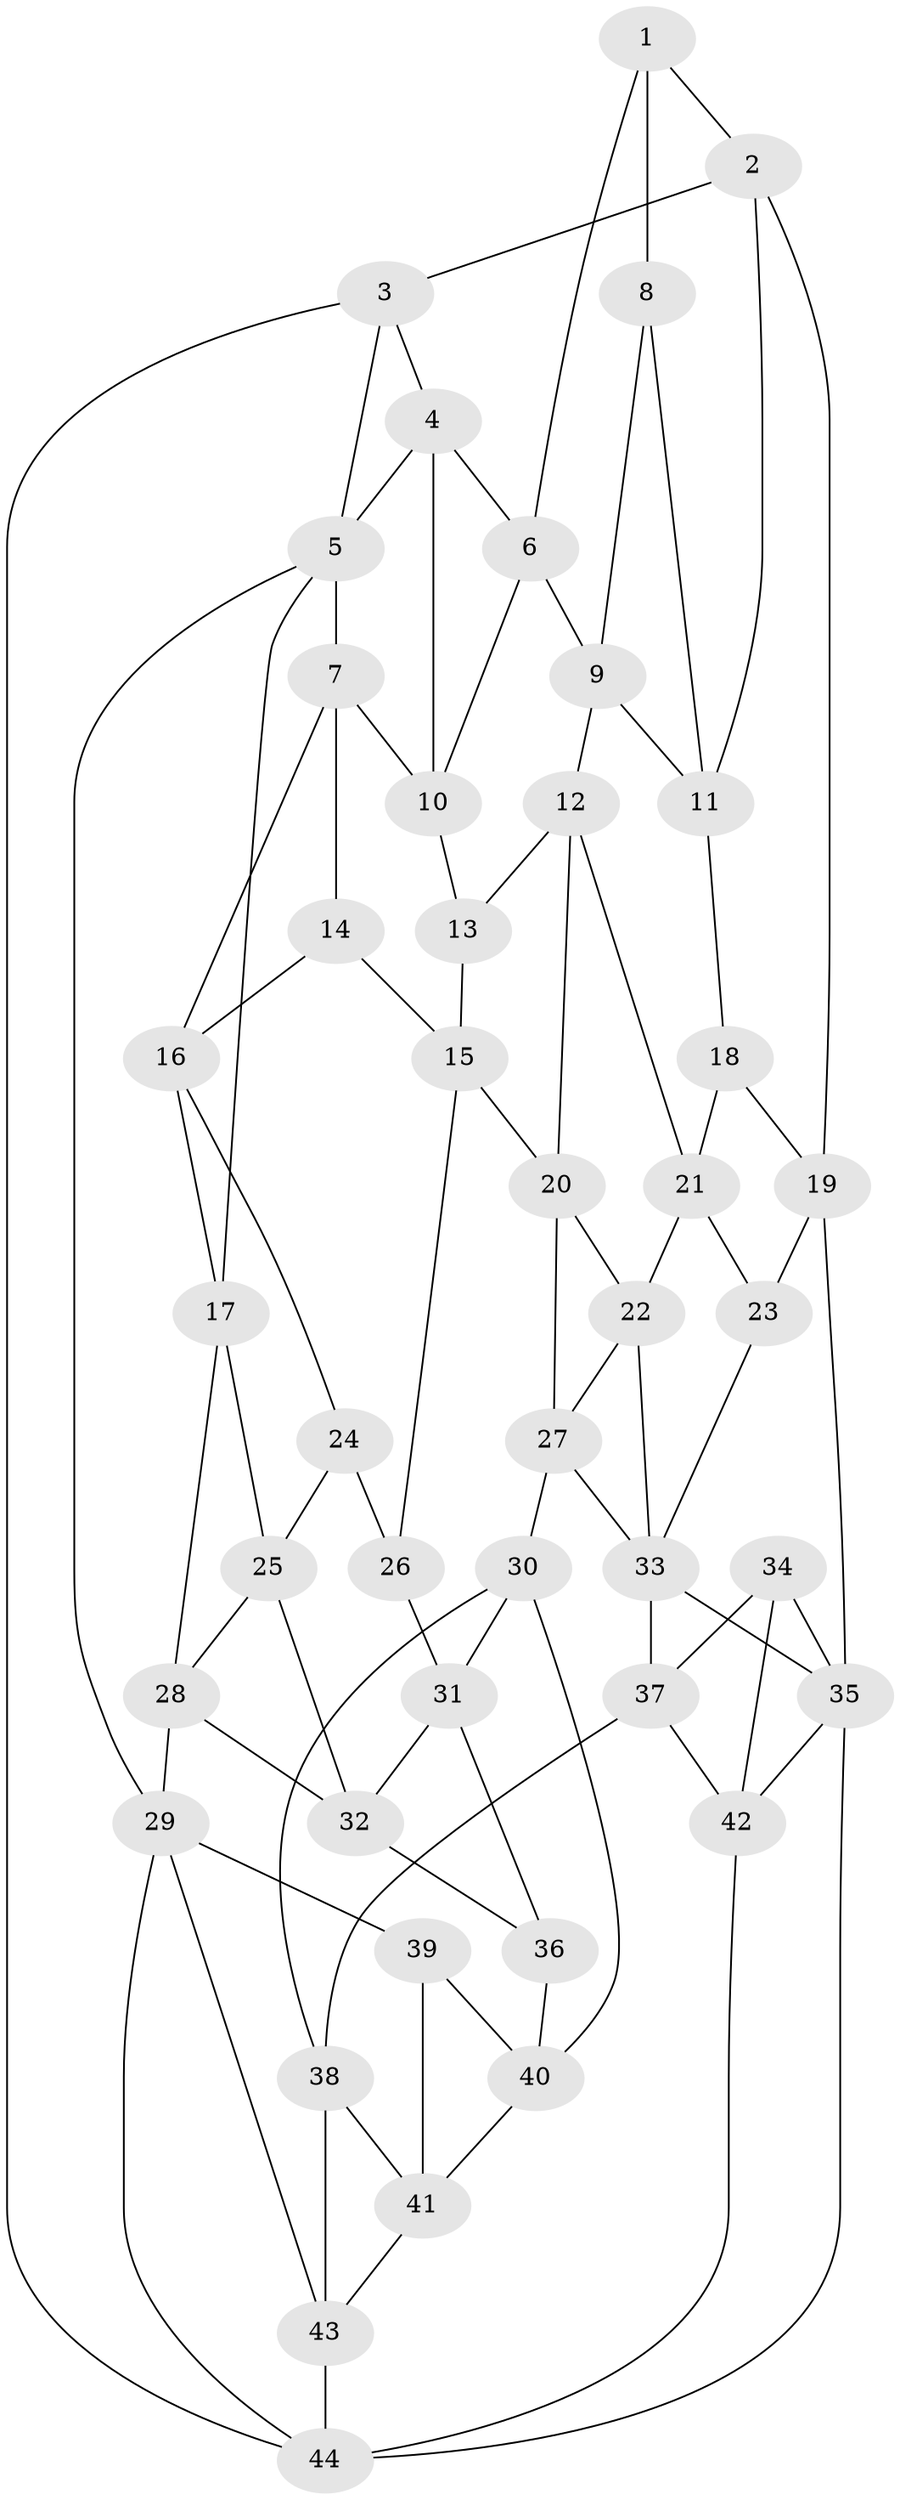 // original degree distribution, {3: 0.022727272727272728, 4: 0.25, 6: 0.22727272727272727, 5: 0.5}
// Generated by graph-tools (version 1.1) at 2025/27/03/09/25 03:27:12]
// undirected, 44 vertices, 85 edges
graph export_dot {
graph [start="1"]
  node [color=gray90,style=filled];
  1;
  2;
  3;
  4;
  5;
  6;
  7;
  8;
  9;
  10;
  11;
  12;
  13;
  14;
  15;
  16;
  17;
  18;
  19;
  20;
  21;
  22;
  23;
  24;
  25;
  26;
  27;
  28;
  29;
  30;
  31;
  32;
  33;
  34;
  35;
  36;
  37;
  38;
  39;
  40;
  41;
  42;
  43;
  44;
  1 -- 2 [weight=1.0];
  1 -- 6 [weight=1.0];
  1 -- 8 [weight=2.0];
  2 -- 3 [weight=1.0];
  2 -- 11 [weight=1.0];
  2 -- 19 [weight=1.0];
  3 -- 4 [weight=1.0];
  3 -- 5 [weight=1.0];
  3 -- 44 [weight=1.0];
  4 -- 5 [weight=1.0];
  4 -- 6 [weight=1.0];
  4 -- 10 [weight=1.0];
  5 -- 7 [weight=1.0];
  5 -- 17 [weight=1.0];
  5 -- 29 [weight=1.0];
  6 -- 9 [weight=1.0];
  6 -- 10 [weight=1.0];
  7 -- 10 [weight=1.0];
  7 -- 14 [weight=1.0];
  7 -- 16 [weight=1.0];
  8 -- 9 [weight=1.0];
  8 -- 11 [weight=1.0];
  9 -- 11 [weight=1.0];
  9 -- 12 [weight=1.0];
  10 -- 13 [weight=1.0];
  11 -- 18 [weight=1.0];
  12 -- 13 [weight=1.0];
  12 -- 20 [weight=1.0];
  12 -- 21 [weight=1.0];
  13 -- 15 [weight=1.0];
  14 -- 15 [weight=1.0];
  14 -- 16 [weight=1.0];
  15 -- 20 [weight=1.0];
  15 -- 26 [weight=1.0];
  16 -- 17 [weight=1.0];
  16 -- 24 [weight=1.0];
  17 -- 25 [weight=1.0];
  17 -- 28 [weight=1.0];
  18 -- 19 [weight=1.0];
  18 -- 21 [weight=1.0];
  19 -- 23 [weight=1.0];
  19 -- 35 [weight=1.0];
  20 -- 22 [weight=1.0];
  20 -- 27 [weight=1.0];
  21 -- 22 [weight=1.0];
  21 -- 23 [weight=1.0];
  22 -- 27 [weight=1.0];
  22 -- 33 [weight=1.0];
  23 -- 33 [weight=2.0];
  24 -- 25 [weight=1.0];
  24 -- 26 [weight=2.0];
  25 -- 28 [weight=1.0];
  25 -- 32 [weight=1.0];
  26 -- 31 [weight=1.0];
  27 -- 30 [weight=1.0];
  27 -- 33 [weight=1.0];
  28 -- 29 [weight=1.0];
  28 -- 32 [weight=1.0];
  29 -- 39 [weight=1.0];
  29 -- 43 [weight=1.0];
  29 -- 44 [weight=1.0];
  30 -- 31 [weight=1.0];
  30 -- 38 [weight=1.0];
  30 -- 40 [weight=1.0];
  31 -- 32 [weight=1.0];
  31 -- 36 [weight=1.0];
  32 -- 36 [weight=1.0];
  33 -- 35 [weight=1.0];
  33 -- 37 [weight=1.0];
  34 -- 35 [weight=2.0];
  34 -- 37 [weight=1.0];
  34 -- 42 [weight=1.0];
  35 -- 42 [weight=1.0];
  35 -- 44 [weight=1.0];
  36 -- 40 [weight=1.0];
  37 -- 38 [weight=1.0];
  37 -- 42 [weight=1.0];
  38 -- 41 [weight=1.0];
  38 -- 43 [weight=1.0];
  39 -- 40 [weight=1.0];
  39 -- 41 [weight=1.0];
  40 -- 41 [weight=1.0];
  41 -- 43 [weight=1.0];
  42 -- 44 [weight=1.0];
  43 -- 44 [weight=1.0];
}
